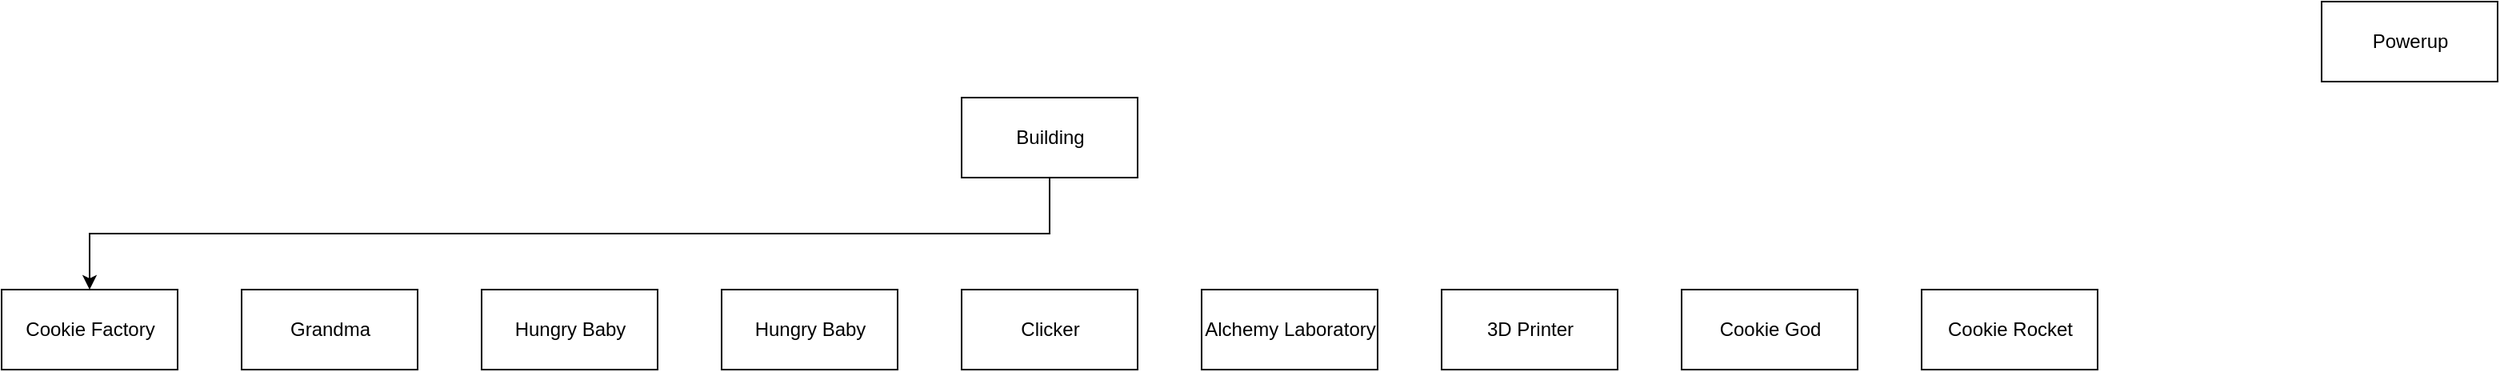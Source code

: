 <mxfile version="20.5.1" type="github">
  <diagram id="C5RBs43oDa-KdzZeNtuy" name="Page-1">
    <mxGraphModel dx="886" dy="648" grid="1" gridSize="10" guides="1" tooltips="1" connect="1" arrows="1" fold="1" page="1" pageScale="1" pageWidth="827" pageHeight="1169" math="0" shadow="0">
      <root>
        <mxCell id="WIyWlLk6GJQsqaUBKTNV-0" />
        <mxCell id="WIyWlLk6GJQsqaUBKTNV-1" parent="WIyWlLk6GJQsqaUBKTNV-0" />
        <mxCell id="jhk4YRGH4lH5L7MhDq73-5" style="edgeStyle=orthogonalEdgeStyle;rounded=0;orthogonalLoop=1;jettySize=auto;html=1;exitX=0.5;exitY=1;exitDx=0;exitDy=0;entryX=0.5;entryY=0;entryDx=0;entryDy=0;" edge="1" parent="WIyWlLk6GJQsqaUBKTNV-1" source="jhk4YRGH4lH5L7MhDq73-0" target="jhk4YRGH4lH5L7MhDq73-2">
          <mxGeometry relative="1" as="geometry">
            <Array as="points">
              <mxPoint x="685" y="275" />
              <mxPoint x="85" y="275" />
            </Array>
          </mxGeometry>
        </mxCell>
        <mxCell id="jhk4YRGH4lH5L7MhDq73-0" value="Building" style="html=1;" vertex="1" parent="WIyWlLk6GJQsqaUBKTNV-1">
          <mxGeometry x="630" y="190" width="110" height="50" as="geometry" />
        </mxCell>
        <mxCell id="jhk4YRGH4lH5L7MhDq73-1" value="Powerup" style="html=1;" vertex="1" parent="WIyWlLk6GJQsqaUBKTNV-1">
          <mxGeometry x="1480" y="130" width="110" height="50" as="geometry" />
        </mxCell>
        <mxCell id="jhk4YRGH4lH5L7MhDq73-2" value="Cookie Factory" style="html=1;" vertex="1" parent="WIyWlLk6GJQsqaUBKTNV-1">
          <mxGeometry x="30" y="310" width="110" height="50" as="geometry" />
        </mxCell>
        <mxCell id="jhk4YRGH4lH5L7MhDq73-6" value="Grandma" style="html=1;" vertex="1" parent="WIyWlLk6GJQsqaUBKTNV-1">
          <mxGeometry x="180" y="310" width="110" height="50" as="geometry" />
        </mxCell>
        <mxCell id="jhk4YRGH4lH5L7MhDq73-10" value="Hungry Baby" style="html=1;" vertex="1" parent="WIyWlLk6GJQsqaUBKTNV-1">
          <mxGeometry x="330" y="310" width="110" height="50" as="geometry" />
        </mxCell>
        <mxCell id="jhk4YRGH4lH5L7MhDq73-11" value="Hungry Baby" style="html=1;" vertex="1" parent="WIyWlLk6GJQsqaUBKTNV-1">
          <mxGeometry x="480" y="310" width="110" height="50" as="geometry" />
        </mxCell>
        <mxCell id="jhk4YRGH4lH5L7MhDq73-14" value="Clicker" style="html=1;" vertex="1" parent="WIyWlLk6GJQsqaUBKTNV-1">
          <mxGeometry x="630" y="310" width="110" height="50" as="geometry" />
        </mxCell>
        <mxCell id="jhk4YRGH4lH5L7MhDq73-15" value="Alchemy Laboratory" style="html=1;" vertex="1" parent="WIyWlLk6GJQsqaUBKTNV-1">
          <mxGeometry x="780" y="310" width="110" height="50" as="geometry" />
        </mxCell>
        <mxCell id="jhk4YRGH4lH5L7MhDq73-16" value="3D Printer" style="html=1;" vertex="1" parent="WIyWlLk6GJQsqaUBKTNV-1">
          <mxGeometry x="930" y="310" width="110" height="50" as="geometry" />
        </mxCell>
        <mxCell id="jhk4YRGH4lH5L7MhDq73-17" value="Cookie God" style="html=1;" vertex="1" parent="WIyWlLk6GJQsqaUBKTNV-1">
          <mxGeometry x="1080" y="310" width="110" height="50" as="geometry" />
        </mxCell>
        <mxCell id="jhk4YRGH4lH5L7MhDq73-18" value="Cookie Rocket" style="html=1;" vertex="1" parent="WIyWlLk6GJQsqaUBKTNV-1">
          <mxGeometry x="1230" y="310" width="110" height="50" as="geometry" />
        </mxCell>
      </root>
    </mxGraphModel>
  </diagram>
</mxfile>
